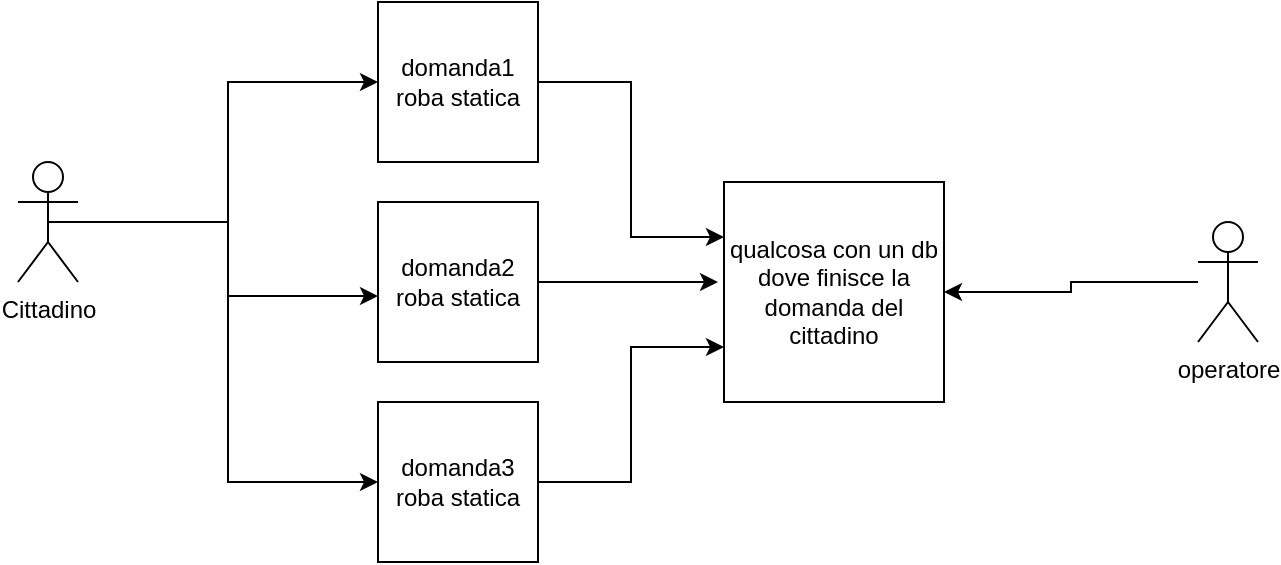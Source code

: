 <mxfile version="12.4.3" type="github" pages="1"><diagram id="TW5ZyHR5Pjqy6u-AbKP1" name="Page-1"><mxGraphModel dx="782" dy="393" grid="1" gridSize="10" guides="1" tooltips="1" connect="1" arrows="1" fold="1" page="1" pageScale="1" pageWidth="827" pageHeight="1169" math="0" shadow="0"><root><mxCell id="0"/><mxCell id="1" parent="0"/><mxCell id="mkh6DVcmBluD4EdbLRAG-5" style="edgeStyle=orthogonalEdgeStyle;rounded=0;orthogonalLoop=1;jettySize=auto;html=1;exitX=0.5;exitY=0.5;exitDx=0;exitDy=0;exitPerimeter=0;entryX=0;entryY=0.5;entryDx=0;entryDy=0;" edge="1" parent="1" source="mkh6DVcmBluD4EdbLRAG-1" target="mkh6DVcmBluD4EdbLRAG-4"><mxGeometry relative="1" as="geometry"/></mxCell><mxCell id="mkh6DVcmBluD4EdbLRAG-8" style="edgeStyle=orthogonalEdgeStyle;rounded=0;orthogonalLoop=1;jettySize=auto;html=1;entryX=0;entryY=0.588;entryDx=0;entryDy=0;entryPerimeter=0;" edge="1" parent="1" source="mkh6DVcmBluD4EdbLRAG-1" target="mkh6DVcmBluD4EdbLRAG-6"><mxGeometry relative="1" as="geometry"/></mxCell><mxCell id="mkh6DVcmBluD4EdbLRAG-9" style="edgeStyle=orthogonalEdgeStyle;rounded=0;orthogonalLoop=1;jettySize=auto;html=1;entryX=0;entryY=0.5;entryDx=0;entryDy=0;" edge="1" parent="1" source="mkh6DVcmBluD4EdbLRAG-1" target="mkh6DVcmBluD4EdbLRAG-7"><mxGeometry relative="1" as="geometry"/></mxCell><mxCell id="mkh6DVcmBluD4EdbLRAG-1" value="Cittadino" style="shape=umlActor;verticalLabelPosition=bottom;labelBackgroundColor=#ffffff;verticalAlign=top;html=1;outlineConnect=0;" vertex="1" parent="1"><mxGeometry x="20" y="120" width="30" height="60" as="geometry"/></mxCell><mxCell id="mkh6DVcmBluD4EdbLRAG-13" style="edgeStyle=orthogonalEdgeStyle;rounded=0;orthogonalLoop=1;jettySize=auto;html=1;entryX=0;entryY=0.25;entryDx=0;entryDy=0;" edge="1" parent="1" source="mkh6DVcmBluD4EdbLRAG-4" target="mkh6DVcmBluD4EdbLRAG-10"><mxGeometry relative="1" as="geometry"/></mxCell><mxCell id="mkh6DVcmBluD4EdbLRAG-4" value="&lt;div&gt;domanda1&lt;/div&gt;&lt;div&gt;roba statica&lt;/div&gt;" style="whiteSpace=wrap;html=1;aspect=fixed;" vertex="1" parent="1"><mxGeometry x="200" y="40" width="80" height="80" as="geometry"/></mxCell><mxCell id="mkh6DVcmBluD4EdbLRAG-15" style="edgeStyle=orthogonalEdgeStyle;rounded=0;orthogonalLoop=1;jettySize=auto;html=1;" edge="1" parent="1" source="mkh6DVcmBluD4EdbLRAG-6"><mxGeometry relative="1" as="geometry"><mxPoint x="370" y="180" as="targetPoint"/></mxGeometry></mxCell><mxCell id="mkh6DVcmBluD4EdbLRAG-6" value="&lt;div&gt;domanda2&lt;/div&gt;&lt;div&gt;roba statica&lt;/div&gt;" style="whiteSpace=wrap;html=1;aspect=fixed;" vertex="1" parent="1"><mxGeometry x="200" y="140" width="80" height="80" as="geometry"/></mxCell><mxCell id="mkh6DVcmBluD4EdbLRAG-14" style="edgeStyle=orthogonalEdgeStyle;rounded=0;orthogonalLoop=1;jettySize=auto;html=1;entryX=0;entryY=0.75;entryDx=0;entryDy=0;" edge="1" parent="1" source="mkh6DVcmBluD4EdbLRAG-7" target="mkh6DVcmBluD4EdbLRAG-10"><mxGeometry relative="1" as="geometry"/></mxCell><mxCell id="mkh6DVcmBluD4EdbLRAG-7" value="&lt;div&gt;domanda3&lt;/div&gt;&lt;div&gt;roba statica&lt;/div&gt;" style="whiteSpace=wrap;html=1;aspect=fixed;" vertex="1" parent="1"><mxGeometry x="200" y="240" width="80" height="80" as="geometry"/></mxCell><mxCell id="mkh6DVcmBluD4EdbLRAG-10" value="qualcosa con un db dove finisce la domanda del cittadino" style="whiteSpace=wrap;html=1;aspect=fixed;" vertex="1" parent="1"><mxGeometry x="373" y="130" width="110" height="110" as="geometry"/></mxCell><mxCell id="mkh6DVcmBluD4EdbLRAG-19" style="edgeStyle=orthogonalEdgeStyle;rounded=0;orthogonalLoop=1;jettySize=auto;html=1;entryX=1;entryY=0.5;entryDx=0;entryDy=0;" edge="1" parent="1" source="mkh6DVcmBluD4EdbLRAG-16" target="mkh6DVcmBluD4EdbLRAG-10"><mxGeometry relative="1" as="geometry"/></mxCell><mxCell id="mkh6DVcmBluD4EdbLRAG-16" value="operatore" style="shape=umlActor;verticalLabelPosition=bottom;labelBackgroundColor=#ffffff;verticalAlign=top;html=1;outlineConnect=0;" vertex="1" parent="1"><mxGeometry x="610" y="150" width="30" height="60" as="geometry"/></mxCell></root></mxGraphModel></diagram></mxfile>